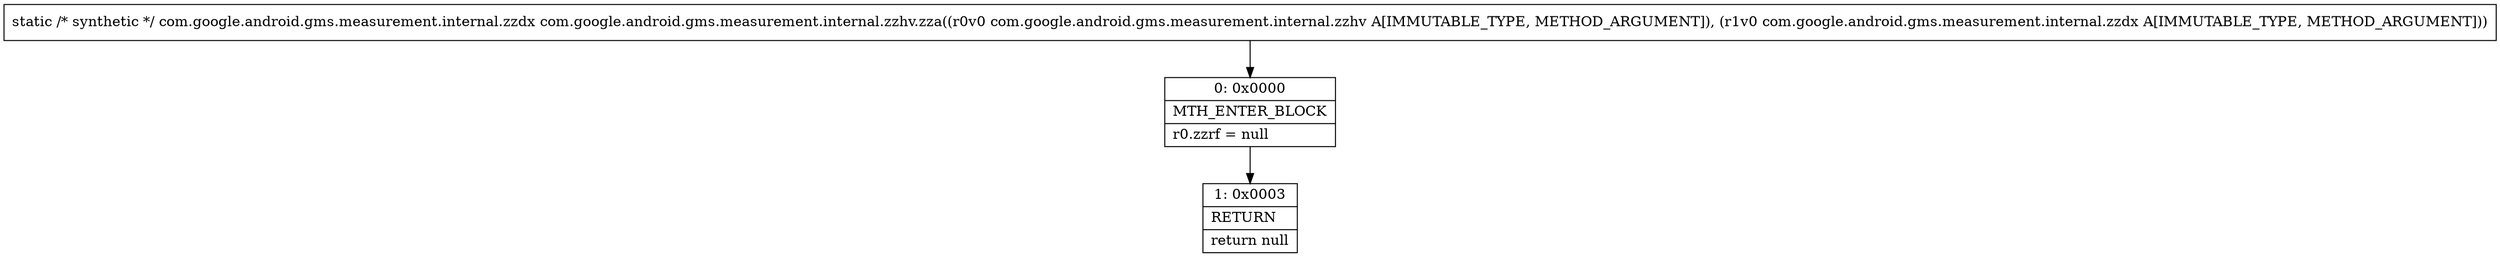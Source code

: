 digraph "CFG forcom.google.android.gms.measurement.internal.zzhv.zza(Lcom\/google\/android\/gms\/measurement\/internal\/zzhv;Lcom\/google\/android\/gms\/measurement\/internal\/zzdx;)Lcom\/google\/android\/gms\/measurement\/internal\/zzdx;" {
Node_0 [shape=record,label="{0\:\ 0x0000|MTH_ENTER_BLOCK\l|r0.zzrf = null\l}"];
Node_1 [shape=record,label="{1\:\ 0x0003|RETURN\l|return null\l}"];
MethodNode[shape=record,label="{static \/* synthetic *\/ com.google.android.gms.measurement.internal.zzdx com.google.android.gms.measurement.internal.zzhv.zza((r0v0 com.google.android.gms.measurement.internal.zzhv A[IMMUTABLE_TYPE, METHOD_ARGUMENT]), (r1v0 com.google.android.gms.measurement.internal.zzdx A[IMMUTABLE_TYPE, METHOD_ARGUMENT])) }"];
MethodNode -> Node_0;
Node_0 -> Node_1;
}

